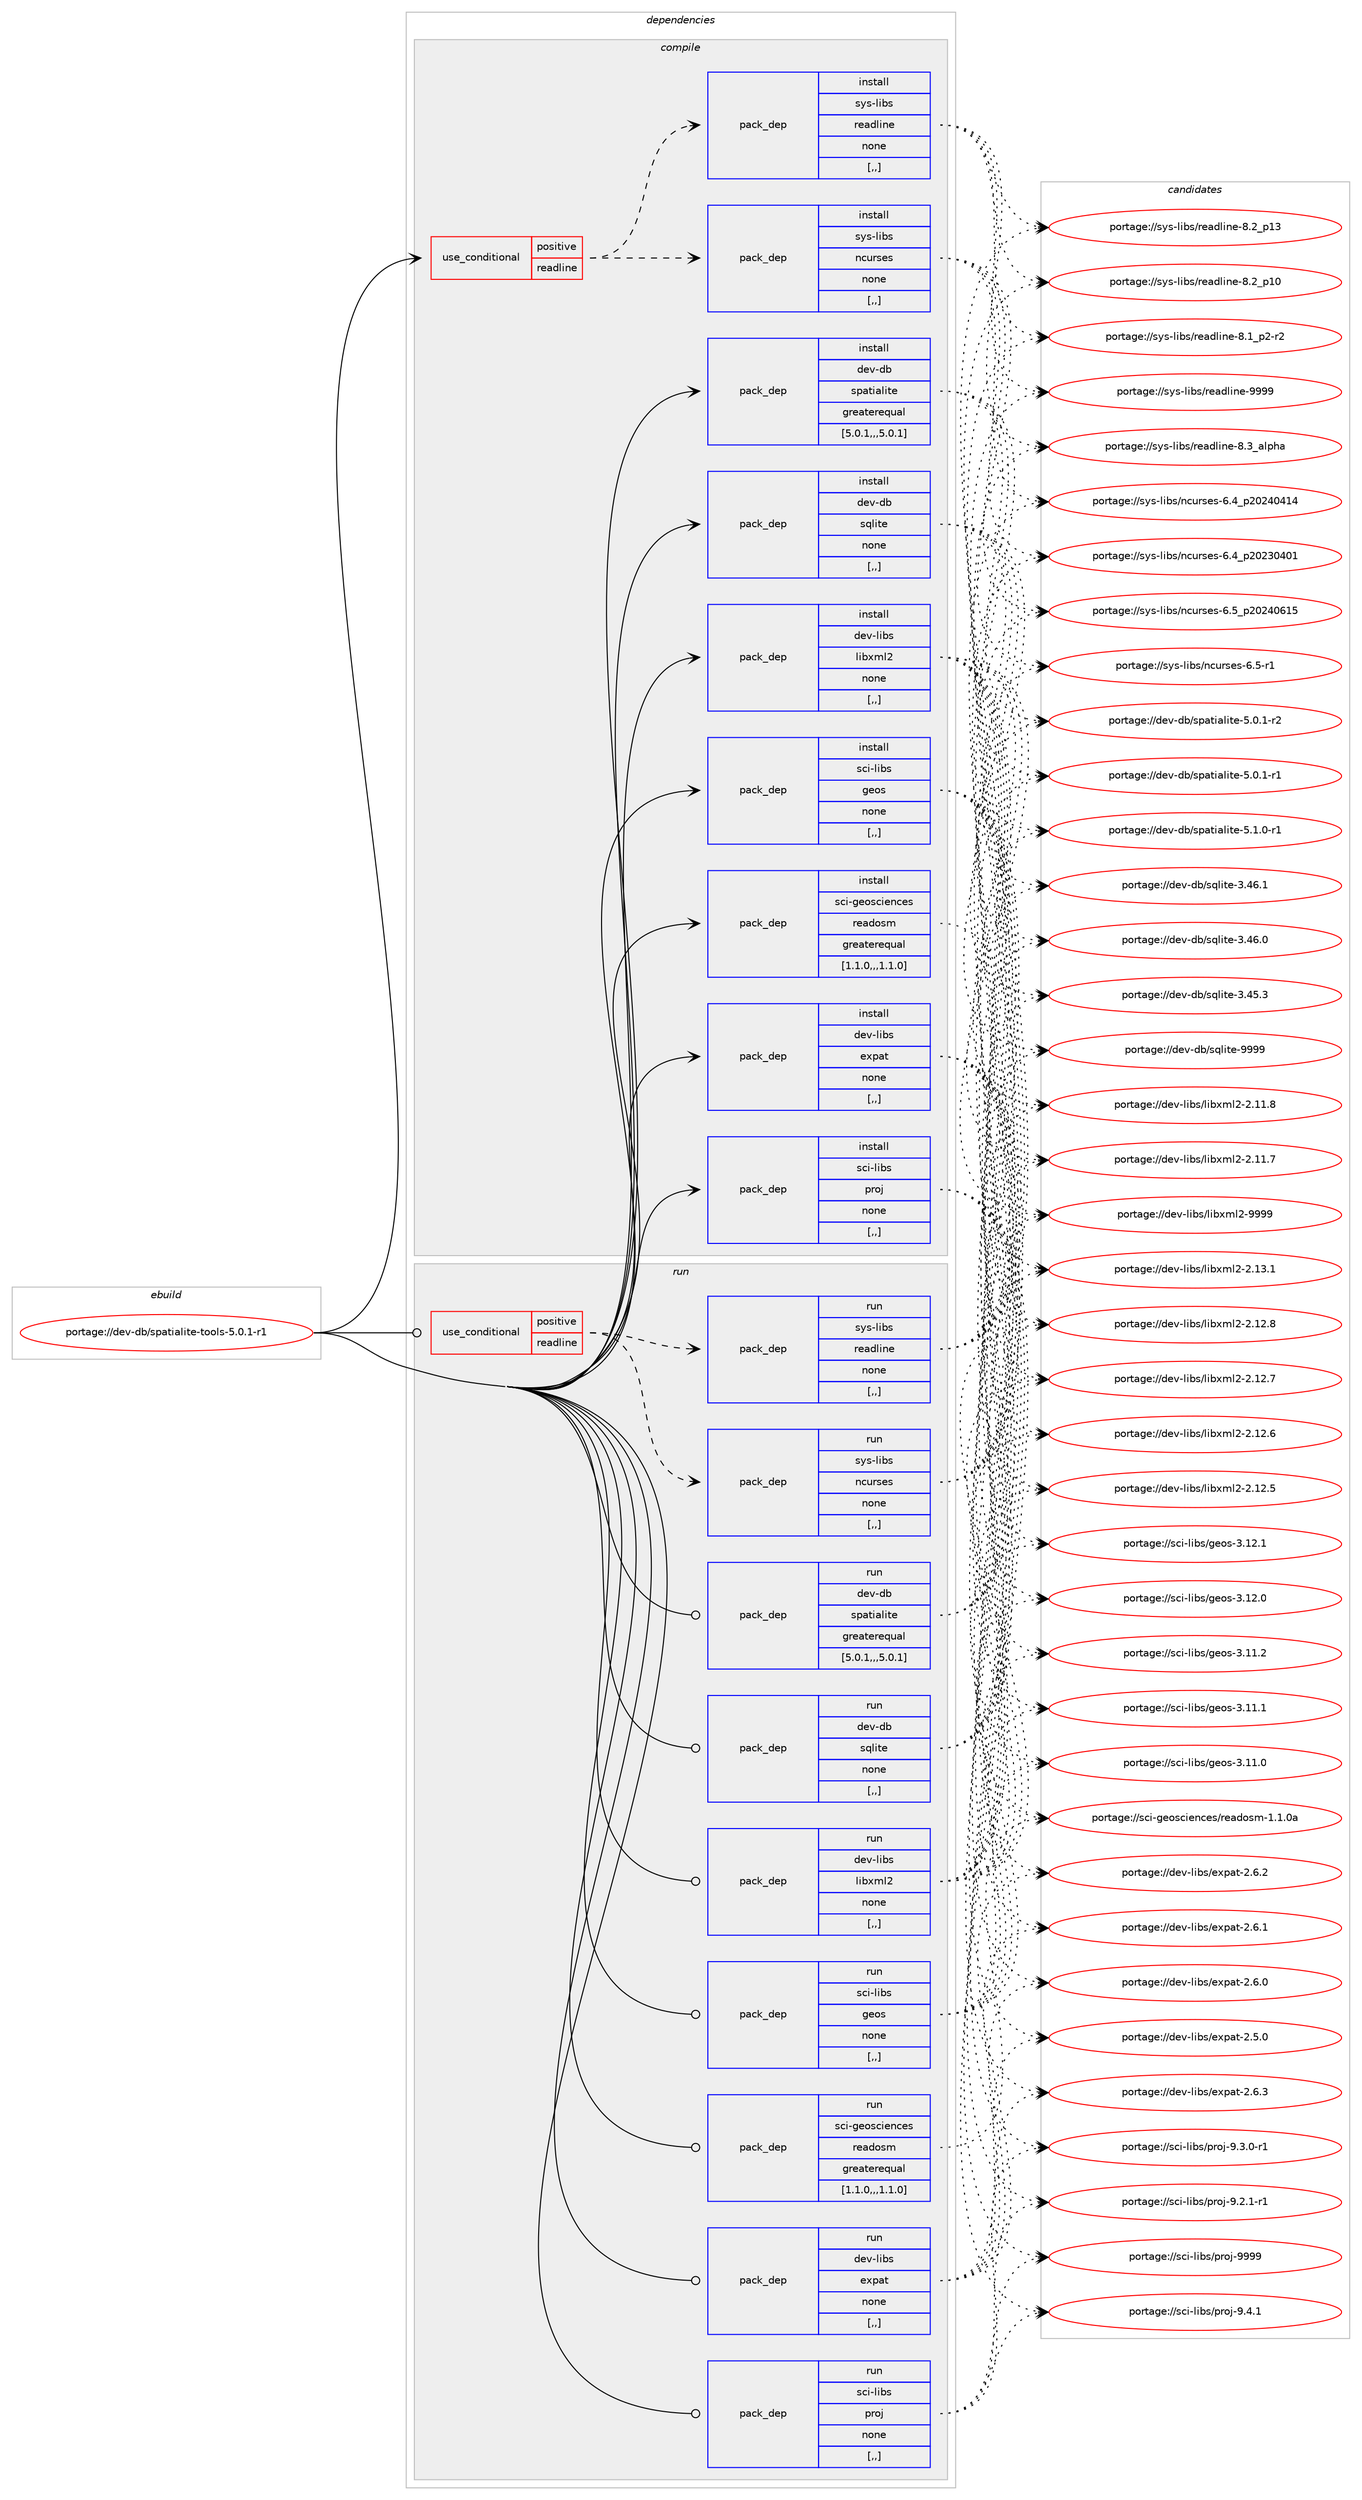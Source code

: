 digraph prolog {

# *************
# Graph options
# *************

newrank=true;
concentrate=true;
compound=true;
graph [rankdir=LR,fontname=Helvetica,fontsize=10,ranksep=1.5];#, ranksep=2.5, nodesep=0.2];
edge  [arrowhead=vee];
node  [fontname=Helvetica,fontsize=10];

# **********
# The ebuild
# **********

subgraph cluster_leftcol {
color=gray;
label=<<i>ebuild</i>>;
id [label="portage://dev-db/spatialite-tools-5.0.1-r1", color=red, width=4, href="../dev-db/spatialite-tools-5.0.1-r1.svg"];
}

# ****************
# The dependencies
# ****************

subgraph cluster_midcol {
color=gray;
label=<<i>dependencies</i>>;
subgraph cluster_compile {
fillcolor="#eeeeee";
style=filled;
label=<<i>compile</i>>;
subgraph cond148938 {
dependency564945 [label=<<TABLE BORDER="0" CELLBORDER="1" CELLSPACING="0" CELLPADDING="4"><TR><TD ROWSPAN="3" CELLPADDING="10">use_conditional</TD></TR><TR><TD>positive</TD></TR><TR><TD>readline</TD></TR></TABLE>>, shape=none, color=red];
subgraph pack411459 {
dependency564946 [label=<<TABLE BORDER="0" CELLBORDER="1" CELLSPACING="0" CELLPADDING="4" WIDTH="220"><TR><TD ROWSPAN="6" CELLPADDING="30">pack_dep</TD></TR><TR><TD WIDTH="110">install</TD></TR><TR><TD>sys-libs</TD></TR><TR><TD>ncurses</TD></TR><TR><TD>none</TD></TR><TR><TD>[,,]</TD></TR></TABLE>>, shape=none, color=blue];
}
dependency564945:e -> dependency564946:w [weight=20,style="dashed",arrowhead="vee"];
subgraph pack411460 {
dependency564947 [label=<<TABLE BORDER="0" CELLBORDER="1" CELLSPACING="0" CELLPADDING="4" WIDTH="220"><TR><TD ROWSPAN="6" CELLPADDING="30">pack_dep</TD></TR><TR><TD WIDTH="110">install</TD></TR><TR><TD>sys-libs</TD></TR><TR><TD>readline</TD></TR><TR><TD>none</TD></TR><TR><TD>[,,]</TD></TR></TABLE>>, shape=none, color=blue];
}
dependency564945:e -> dependency564947:w [weight=20,style="dashed",arrowhead="vee"];
}
id:e -> dependency564945:w [weight=20,style="solid",arrowhead="vee"];
subgraph pack411461 {
dependency564948 [label=<<TABLE BORDER="0" CELLBORDER="1" CELLSPACING="0" CELLPADDING="4" WIDTH="220"><TR><TD ROWSPAN="6" CELLPADDING="30">pack_dep</TD></TR><TR><TD WIDTH="110">install</TD></TR><TR><TD>dev-db</TD></TR><TR><TD>spatialite</TD></TR><TR><TD>greaterequal</TD></TR><TR><TD>[5.0.1,,,5.0.1]</TD></TR></TABLE>>, shape=none, color=blue];
}
id:e -> dependency564948:w [weight=20,style="solid",arrowhead="vee"];
subgraph pack411462 {
dependency564949 [label=<<TABLE BORDER="0" CELLBORDER="1" CELLSPACING="0" CELLPADDING="4" WIDTH="220"><TR><TD ROWSPAN="6" CELLPADDING="30">pack_dep</TD></TR><TR><TD WIDTH="110">install</TD></TR><TR><TD>dev-db</TD></TR><TR><TD>sqlite</TD></TR><TR><TD>none</TD></TR><TR><TD>[,,]</TD></TR></TABLE>>, shape=none, color=blue];
}
id:e -> dependency564949:w [weight=20,style="solid",arrowhead="vee"];
subgraph pack411463 {
dependency564950 [label=<<TABLE BORDER="0" CELLBORDER="1" CELLSPACING="0" CELLPADDING="4" WIDTH="220"><TR><TD ROWSPAN="6" CELLPADDING="30">pack_dep</TD></TR><TR><TD WIDTH="110">install</TD></TR><TR><TD>dev-libs</TD></TR><TR><TD>expat</TD></TR><TR><TD>none</TD></TR><TR><TD>[,,]</TD></TR></TABLE>>, shape=none, color=blue];
}
id:e -> dependency564950:w [weight=20,style="solid",arrowhead="vee"];
subgraph pack411464 {
dependency564951 [label=<<TABLE BORDER="0" CELLBORDER="1" CELLSPACING="0" CELLPADDING="4" WIDTH="220"><TR><TD ROWSPAN="6" CELLPADDING="30">pack_dep</TD></TR><TR><TD WIDTH="110">install</TD></TR><TR><TD>dev-libs</TD></TR><TR><TD>libxml2</TD></TR><TR><TD>none</TD></TR><TR><TD>[,,]</TD></TR></TABLE>>, shape=none, color=blue];
}
id:e -> dependency564951:w [weight=20,style="solid",arrowhead="vee"];
subgraph pack411465 {
dependency564952 [label=<<TABLE BORDER="0" CELLBORDER="1" CELLSPACING="0" CELLPADDING="4" WIDTH="220"><TR><TD ROWSPAN="6" CELLPADDING="30">pack_dep</TD></TR><TR><TD WIDTH="110">install</TD></TR><TR><TD>sci-geosciences</TD></TR><TR><TD>readosm</TD></TR><TR><TD>greaterequal</TD></TR><TR><TD>[1.1.0,,,1.1.0]</TD></TR></TABLE>>, shape=none, color=blue];
}
id:e -> dependency564952:w [weight=20,style="solid",arrowhead="vee"];
subgraph pack411466 {
dependency564953 [label=<<TABLE BORDER="0" CELLBORDER="1" CELLSPACING="0" CELLPADDING="4" WIDTH="220"><TR><TD ROWSPAN="6" CELLPADDING="30">pack_dep</TD></TR><TR><TD WIDTH="110">install</TD></TR><TR><TD>sci-libs</TD></TR><TR><TD>geos</TD></TR><TR><TD>none</TD></TR><TR><TD>[,,]</TD></TR></TABLE>>, shape=none, color=blue];
}
id:e -> dependency564953:w [weight=20,style="solid",arrowhead="vee"];
subgraph pack411467 {
dependency564954 [label=<<TABLE BORDER="0" CELLBORDER="1" CELLSPACING="0" CELLPADDING="4" WIDTH="220"><TR><TD ROWSPAN="6" CELLPADDING="30">pack_dep</TD></TR><TR><TD WIDTH="110">install</TD></TR><TR><TD>sci-libs</TD></TR><TR><TD>proj</TD></TR><TR><TD>none</TD></TR><TR><TD>[,,]</TD></TR></TABLE>>, shape=none, color=blue];
}
id:e -> dependency564954:w [weight=20,style="solid",arrowhead="vee"];
}
subgraph cluster_compileandrun {
fillcolor="#eeeeee";
style=filled;
label=<<i>compile and run</i>>;
}
subgraph cluster_run {
fillcolor="#eeeeee";
style=filled;
label=<<i>run</i>>;
subgraph cond148939 {
dependency564955 [label=<<TABLE BORDER="0" CELLBORDER="1" CELLSPACING="0" CELLPADDING="4"><TR><TD ROWSPAN="3" CELLPADDING="10">use_conditional</TD></TR><TR><TD>positive</TD></TR><TR><TD>readline</TD></TR></TABLE>>, shape=none, color=red];
subgraph pack411468 {
dependency564956 [label=<<TABLE BORDER="0" CELLBORDER="1" CELLSPACING="0" CELLPADDING="4" WIDTH="220"><TR><TD ROWSPAN="6" CELLPADDING="30">pack_dep</TD></TR><TR><TD WIDTH="110">run</TD></TR><TR><TD>sys-libs</TD></TR><TR><TD>ncurses</TD></TR><TR><TD>none</TD></TR><TR><TD>[,,]</TD></TR></TABLE>>, shape=none, color=blue];
}
dependency564955:e -> dependency564956:w [weight=20,style="dashed",arrowhead="vee"];
subgraph pack411469 {
dependency564957 [label=<<TABLE BORDER="0" CELLBORDER="1" CELLSPACING="0" CELLPADDING="4" WIDTH="220"><TR><TD ROWSPAN="6" CELLPADDING="30">pack_dep</TD></TR><TR><TD WIDTH="110">run</TD></TR><TR><TD>sys-libs</TD></TR><TR><TD>readline</TD></TR><TR><TD>none</TD></TR><TR><TD>[,,]</TD></TR></TABLE>>, shape=none, color=blue];
}
dependency564955:e -> dependency564957:w [weight=20,style="dashed",arrowhead="vee"];
}
id:e -> dependency564955:w [weight=20,style="solid",arrowhead="odot"];
subgraph pack411470 {
dependency564958 [label=<<TABLE BORDER="0" CELLBORDER="1" CELLSPACING="0" CELLPADDING="4" WIDTH="220"><TR><TD ROWSPAN="6" CELLPADDING="30">pack_dep</TD></TR><TR><TD WIDTH="110">run</TD></TR><TR><TD>dev-db</TD></TR><TR><TD>spatialite</TD></TR><TR><TD>greaterequal</TD></TR><TR><TD>[5.0.1,,,5.0.1]</TD></TR></TABLE>>, shape=none, color=blue];
}
id:e -> dependency564958:w [weight=20,style="solid",arrowhead="odot"];
subgraph pack411471 {
dependency564959 [label=<<TABLE BORDER="0" CELLBORDER="1" CELLSPACING="0" CELLPADDING="4" WIDTH="220"><TR><TD ROWSPAN="6" CELLPADDING="30">pack_dep</TD></TR><TR><TD WIDTH="110">run</TD></TR><TR><TD>dev-db</TD></TR><TR><TD>sqlite</TD></TR><TR><TD>none</TD></TR><TR><TD>[,,]</TD></TR></TABLE>>, shape=none, color=blue];
}
id:e -> dependency564959:w [weight=20,style="solid",arrowhead="odot"];
subgraph pack411472 {
dependency564960 [label=<<TABLE BORDER="0" CELLBORDER="1" CELLSPACING="0" CELLPADDING="4" WIDTH="220"><TR><TD ROWSPAN="6" CELLPADDING="30">pack_dep</TD></TR><TR><TD WIDTH="110">run</TD></TR><TR><TD>dev-libs</TD></TR><TR><TD>expat</TD></TR><TR><TD>none</TD></TR><TR><TD>[,,]</TD></TR></TABLE>>, shape=none, color=blue];
}
id:e -> dependency564960:w [weight=20,style="solid",arrowhead="odot"];
subgraph pack411473 {
dependency564961 [label=<<TABLE BORDER="0" CELLBORDER="1" CELLSPACING="0" CELLPADDING="4" WIDTH="220"><TR><TD ROWSPAN="6" CELLPADDING="30">pack_dep</TD></TR><TR><TD WIDTH="110">run</TD></TR><TR><TD>dev-libs</TD></TR><TR><TD>libxml2</TD></TR><TR><TD>none</TD></TR><TR><TD>[,,]</TD></TR></TABLE>>, shape=none, color=blue];
}
id:e -> dependency564961:w [weight=20,style="solid",arrowhead="odot"];
subgraph pack411474 {
dependency564962 [label=<<TABLE BORDER="0" CELLBORDER="1" CELLSPACING="0" CELLPADDING="4" WIDTH="220"><TR><TD ROWSPAN="6" CELLPADDING="30">pack_dep</TD></TR><TR><TD WIDTH="110">run</TD></TR><TR><TD>sci-geosciences</TD></TR><TR><TD>readosm</TD></TR><TR><TD>greaterequal</TD></TR><TR><TD>[1.1.0,,,1.1.0]</TD></TR></TABLE>>, shape=none, color=blue];
}
id:e -> dependency564962:w [weight=20,style="solid",arrowhead="odot"];
subgraph pack411475 {
dependency564963 [label=<<TABLE BORDER="0" CELLBORDER="1" CELLSPACING="0" CELLPADDING="4" WIDTH="220"><TR><TD ROWSPAN="6" CELLPADDING="30">pack_dep</TD></TR><TR><TD WIDTH="110">run</TD></TR><TR><TD>sci-libs</TD></TR><TR><TD>geos</TD></TR><TR><TD>none</TD></TR><TR><TD>[,,]</TD></TR></TABLE>>, shape=none, color=blue];
}
id:e -> dependency564963:w [weight=20,style="solid",arrowhead="odot"];
subgraph pack411476 {
dependency564964 [label=<<TABLE BORDER="0" CELLBORDER="1" CELLSPACING="0" CELLPADDING="4" WIDTH="220"><TR><TD ROWSPAN="6" CELLPADDING="30">pack_dep</TD></TR><TR><TD WIDTH="110">run</TD></TR><TR><TD>sci-libs</TD></TR><TR><TD>proj</TD></TR><TR><TD>none</TD></TR><TR><TD>[,,]</TD></TR></TABLE>>, shape=none, color=blue];
}
id:e -> dependency564964:w [weight=20,style="solid",arrowhead="odot"];
}
}

# **************
# The candidates
# **************

subgraph cluster_choices {
rank=same;
color=gray;
label=<<i>candidates</i>>;

subgraph choice411459 {
color=black;
nodesep=1;
choice1151211154510810598115471109911711411510111545544653951125048505248544953 [label="portage://sys-libs/ncurses-6.5_p20240615", color=red, width=4,href="../sys-libs/ncurses-6.5_p20240615.svg"];
choice11512111545108105981154711099117114115101115455446534511449 [label="portage://sys-libs/ncurses-6.5-r1", color=red, width=4,href="../sys-libs/ncurses-6.5-r1.svg"];
choice1151211154510810598115471109911711411510111545544652951125048505248524952 [label="portage://sys-libs/ncurses-6.4_p20240414", color=red, width=4,href="../sys-libs/ncurses-6.4_p20240414.svg"];
choice1151211154510810598115471109911711411510111545544652951125048505148524849 [label="portage://sys-libs/ncurses-6.4_p20230401", color=red, width=4,href="../sys-libs/ncurses-6.4_p20230401.svg"];
dependency564946:e -> choice1151211154510810598115471109911711411510111545544653951125048505248544953:w [style=dotted,weight="100"];
dependency564946:e -> choice11512111545108105981154711099117114115101115455446534511449:w [style=dotted,weight="100"];
dependency564946:e -> choice1151211154510810598115471109911711411510111545544652951125048505248524952:w [style=dotted,weight="100"];
dependency564946:e -> choice1151211154510810598115471109911711411510111545544652951125048505148524849:w [style=dotted,weight="100"];
}
subgraph choice411460 {
color=black;
nodesep=1;
choice115121115451081059811547114101971001081051101014557575757 [label="portage://sys-libs/readline-9999", color=red, width=4,href="../sys-libs/readline-9999.svg"];
choice1151211154510810598115471141019710010810511010145564651959710811210497 [label="portage://sys-libs/readline-8.3_alpha", color=red, width=4,href="../sys-libs/readline-8.3_alpha.svg"];
choice1151211154510810598115471141019710010810511010145564650951124951 [label="portage://sys-libs/readline-8.2_p13", color=red, width=4,href="../sys-libs/readline-8.2_p13.svg"];
choice1151211154510810598115471141019710010810511010145564650951124948 [label="portage://sys-libs/readline-8.2_p10", color=red, width=4,href="../sys-libs/readline-8.2_p10.svg"];
choice115121115451081059811547114101971001081051101014556464995112504511450 [label="portage://sys-libs/readline-8.1_p2-r2", color=red, width=4,href="../sys-libs/readline-8.1_p2-r2.svg"];
dependency564947:e -> choice115121115451081059811547114101971001081051101014557575757:w [style=dotted,weight="100"];
dependency564947:e -> choice1151211154510810598115471141019710010810511010145564651959710811210497:w [style=dotted,weight="100"];
dependency564947:e -> choice1151211154510810598115471141019710010810511010145564650951124951:w [style=dotted,weight="100"];
dependency564947:e -> choice1151211154510810598115471141019710010810511010145564650951124948:w [style=dotted,weight="100"];
dependency564947:e -> choice115121115451081059811547114101971001081051101014556464995112504511450:w [style=dotted,weight="100"];
}
subgraph choice411461 {
color=black;
nodesep=1;
choice10010111845100984711511297116105971081051161014553464946484511449 [label="portage://dev-db/spatialite-5.1.0-r1", color=red, width=4,href="../dev-db/spatialite-5.1.0-r1.svg"];
choice10010111845100984711511297116105971081051161014553464846494511450 [label="portage://dev-db/spatialite-5.0.1-r2", color=red, width=4,href="../dev-db/spatialite-5.0.1-r2.svg"];
choice10010111845100984711511297116105971081051161014553464846494511449 [label="portage://dev-db/spatialite-5.0.1-r1", color=red, width=4,href="../dev-db/spatialite-5.0.1-r1.svg"];
dependency564948:e -> choice10010111845100984711511297116105971081051161014553464946484511449:w [style=dotted,weight="100"];
dependency564948:e -> choice10010111845100984711511297116105971081051161014553464846494511450:w [style=dotted,weight="100"];
dependency564948:e -> choice10010111845100984711511297116105971081051161014553464846494511449:w [style=dotted,weight="100"];
}
subgraph choice411462 {
color=black;
nodesep=1;
choice1001011184510098471151131081051161014557575757 [label="portage://dev-db/sqlite-9999", color=red, width=4,href="../dev-db/sqlite-9999.svg"];
choice10010111845100984711511310810511610145514652544649 [label="portage://dev-db/sqlite-3.46.1", color=red, width=4,href="../dev-db/sqlite-3.46.1.svg"];
choice10010111845100984711511310810511610145514652544648 [label="portage://dev-db/sqlite-3.46.0", color=red, width=4,href="../dev-db/sqlite-3.46.0.svg"];
choice10010111845100984711511310810511610145514652534651 [label="portage://dev-db/sqlite-3.45.3", color=red, width=4,href="../dev-db/sqlite-3.45.3.svg"];
dependency564949:e -> choice1001011184510098471151131081051161014557575757:w [style=dotted,weight="100"];
dependency564949:e -> choice10010111845100984711511310810511610145514652544649:w [style=dotted,weight="100"];
dependency564949:e -> choice10010111845100984711511310810511610145514652544648:w [style=dotted,weight="100"];
dependency564949:e -> choice10010111845100984711511310810511610145514652534651:w [style=dotted,weight="100"];
}
subgraph choice411463 {
color=black;
nodesep=1;
choice10010111845108105981154710112011297116455046544651 [label="portage://dev-libs/expat-2.6.3", color=red, width=4,href="../dev-libs/expat-2.6.3.svg"];
choice10010111845108105981154710112011297116455046544650 [label="portage://dev-libs/expat-2.6.2", color=red, width=4,href="../dev-libs/expat-2.6.2.svg"];
choice10010111845108105981154710112011297116455046544649 [label="portage://dev-libs/expat-2.6.1", color=red, width=4,href="../dev-libs/expat-2.6.1.svg"];
choice10010111845108105981154710112011297116455046544648 [label="portage://dev-libs/expat-2.6.0", color=red, width=4,href="../dev-libs/expat-2.6.0.svg"];
choice10010111845108105981154710112011297116455046534648 [label="portage://dev-libs/expat-2.5.0", color=red, width=4,href="../dev-libs/expat-2.5.0.svg"];
dependency564950:e -> choice10010111845108105981154710112011297116455046544651:w [style=dotted,weight="100"];
dependency564950:e -> choice10010111845108105981154710112011297116455046544650:w [style=dotted,weight="100"];
dependency564950:e -> choice10010111845108105981154710112011297116455046544649:w [style=dotted,weight="100"];
dependency564950:e -> choice10010111845108105981154710112011297116455046544648:w [style=dotted,weight="100"];
dependency564950:e -> choice10010111845108105981154710112011297116455046534648:w [style=dotted,weight="100"];
}
subgraph choice411464 {
color=black;
nodesep=1;
choice10010111845108105981154710810598120109108504557575757 [label="portage://dev-libs/libxml2-9999", color=red, width=4,href="../dev-libs/libxml2-9999.svg"];
choice100101118451081059811547108105981201091085045504649514649 [label="portage://dev-libs/libxml2-2.13.1", color=red, width=4,href="../dev-libs/libxml2-2.13.1.svg"];
choice100101118451081059811547108105981201091085045504649504656 [label="portage://dev-libs/libxml2-2.12.8", color=red, width=4,href="../dev-libs/libxml2-2.12.8.svg"];
choice100101118451081059811547108105981201091085045504649504655 [label="portage://dev-libs/libxml2-2.12.7", color=red, width=4,href="../dev-libs/libxml2-2.12.7.svg"];
choice100101118451081059811547108105981201091085045504649504654 [label="portage://dev-libs/libxml2-2.12.6", color=red, width=4,href="../dev-libs/libxml2-2.12.6.svg"];
choice100101118451081059811547108105981201091085045504649504653 [label="portage://dev-libs/libxml2-2.12.5", color=red, width=4,href="../dev-libs/libxml2-2.12.5.svg"];
choice100101118451081059811547108105981201091085045504649494656 [label="portage://dev-libs/libxml2-2.11.8", color=red, width=4,href="../dev-libs/libxml2-2.11.8.svg"];
choice100101118451081059811547108105981201091085045504649494655 [label="portage://dev-libs/libxml2-2.11.7", color=red, width=4,href="../dev-libs/libxml2-2.11.7.svg"];
dependency564951:e -> choice10010111845108105981154710810598120109108504557575757:w [style=dotted,weight="100"];
dependency564951:e -> choice100101118451081059811547108105981201091085045504649514649:w [style=dotted,weight="100"];
dependency564951:e -> choice100101118451081059811547108105981201091085045504649504656:w [style=dotted,weight="100"];
dependency564951:e -> choice100101118451081059811547108105981201091085045504649504655:w [style=dotted,weight="100"];
dependency564951:e -> choice100101118451081059811547108105981201091085045504649504654:w [style=dotted,weight="100"];
dependency564951:e -> choice100101118451081059811547108105981201091085045504649504653:w [style=dotted,weight="100"];
dependency564951:e -> choice100101118451081059811547108105981201091085045504649494656:w [style=dotted,weight="100"];
dependency564951:e -> choice100101118451081059811547108105981201091085045504649494655:w [style=dotted,weight="100"];
}
subgraph choice411465 {
color=black;
nodesep=1;
choice11599105451031011111159910510111099101115471141019710011111510945494649464897 [label="portage://sci-geosciences/readosm-1.1.0a", color=red, width=4,href="../sci-geosciences/readosm-1.1.0a.svg"];
dependency564952:e -> choice11599105451031011111159910510111099101115471141019710011111510945494649464897:w [style=dotted,weight="100"];
}
subgraph choice411466 {
color=black;
nodesep=1;
choice1159910545108105981154710310111111545514649504649 [label="portage://sci-libs/geos-3.12.1", color=red, width=4,href="../sci-libs/geos-3.12.1.svg"];
choice1159910545108105981154710310111111545514649504648 [label="portage://sci-libs/geos-3.12.0", color=red, width=4,href="../sci-libs/geos-3.12.0.svg"];
choice1159910545108105981154710310111111545514649494650 [label="portage://sci-libs/geos-3.11.2", color=red, width=4,href="../sci-libs/geos-3.11.2.svg"];
choice1159910545108105981154710310111111545514649494649 [label="portage://sci-libs/geos-3.11.1", color=red, width=4,href="../sci-libs/geos-3.11.1.svg"];
choice1159910545108105981154710310111111545514649494648 [label="portage://sci-libs/geos-3.11.0", color=red, width=4,href="../sci-libs/geos-3.11.0.svg"];
dependency564953:e -> choice1159910545108105981154710310111111545514649504649:w [style=dotted,weight="100"];
dependency564953:e -> choice1159910545108105981154710310111111545514649504648:w [style=dotted,weight="100"];
dependency564953:e -> choice1159910545108105981154710310111111545514649494650:w [style=dotted,weight="100"];
dependency564953:e -> choice1159910545108105981154710310111111545514649494649:w [style=dotted,weight="100"];
dependency564953:e -> choice1159910545108105981154710310111111545514649494648:w [style=dotted,weight="100"];
}
subgraph choice411467 {
color=black;
nodesep=1;
choice115991054510810598115471121141111064557575757 [label="portage://sci-libs/proj-9999", color=red, width=4,href="../sci-libs/proj-9999.svg"];
choice11599105451081059811547112114111106455746524649 [label="portage://sci-libs/proj-9.4.1", color=red, width=4,href="../sci-libs/proj-9.4.1.svg"];
choice115991054510810598115471121141111064557465146484511449 [label="portage://sci-libs/proj-9.3.0-r1", color=red, width=4,href="../sci-libs/proj-9.3.0-r1.svg"];
choice115991054510810598115471121141111064557465046494511449 [label="portage://sci-libs/proj-9.2.1-r1", color=red, width=4,href="../sci-libs/proj-9.2.1-r1.svg"];
dependency564954:e -> choice115991054510810598115471121141111064557575757:w [style=dotted,weight="100"];
dependency564954:e -> choice11599105451081059811547112114111106455746524649:w [style=dotted,weight="100"];
dependency564954:e -> choice115991054510810598115471121141111064557465146484511449:w [style=dotted,weight="100"];
dependency564954:e -> choice115991054510810598115471121141111064557465046494511449:w [style=dotted,weight="100"];
}
subgraph choice411468 {
color=black;
nodesep=1;
choice1151211154510810598115471109911711411510111545544653951125048505248544953 [label="portage://sys-libs/ncurses-6.5_p20240615", color=red, width=4,href="../sys-libs/ncurses-6.5_p20240615.svg"];
choice11512111545108105981154711099117114115101115455446534511449 [label="portage://sys-libs/ncurses-6.5-r1", color=red, width=4,href="../sys-libs/ncurses-6.5-r1.svg"];
choice1151211154510810598115471109911711411510111545544652951125048505248524952 [label="portage://sys-libs/ncurses-6.4_p20240414", color=red, width=4,href="../sys-libs/ncurses-6.4_p20240414.svg"];
choice1151211154510810598115471109911711411510111545544652951125048505148524849 [label="portage://sys-libs/ncurses-6.4_p20230401", color=red, width=4,href="../sys-libs/ncurses-6.4_p20230401.svg"];
dependency564956:e -> choice1151211154510810598115471109911711411510111545544653951125048505248544953:w [style=dotted,weight="100"];
dependency564956:e -> choice11512111545108105981154711099117114115101115455446534511449:w [style=dotted,weight="100"];
dependency564956:e -> choice1151211154510810598115471109911711411510111545544652951125048505248524952:w [style=dotted,weight="100"];
dependency564956:e -> choice1151211154510810598115471109911711411510111545544652951125048505148524849:w [style=dotted,weight="100"];
}
subgraph choice411469 {
color=black;
nodesep=1;
choice115121115451081059811547114101971001081051101014557575757 [label="portage://sys-libs/readline-9999", color=red, width=4,href="../sys-libs/readline-9999.svg"];
choice1151211154510810598115471141019710010810511010145564651959710811210497 [label="portage://sys-libs/readline-8.3_alpha", color=red, width=4,href="../sys-libs/readline-8.3_alpha.svg"];
choice1151211154510810598115471141019710010810511010145564650951124951 [label="portage://sys-libs/readline-8.2_p13", color=red, width=4,href="../sys-libs/readline-8.2_p13.svg"];
choice1151211154510810598115471141019710010810511010145564650951124948 [label="portage://sys-libs/readline-8.2_p10", color=red, width=4,href="../sys-libs/readline-8.2_p10.svg"];
choice115121115451081059811547114101971001081051101014556464995112504511450 [label="portage://sys-libs/readline-8.1_p2-r2", color=red, width=4,href="../sys-libs/readline-8.1_p2-r2.svg"];
dependency564957:e -> choice115121115451081059811547114101971001081051101014557575757:w [style=dotted,weight="100"];
dependency564957:e -> choice1151211154510810598115471141019710010810511010145564651959710811210497:w [style=dotted,weight="100"];
dependency564957:e -> choice1151211154510810598115471141019710010810511010145564650951124951:w [style=dotted,weight="100"];
dependency564957:e -> choice1151211154510810598115471141019710010810511010145564650951124948:w [style=dotted,weight="100"];
dependency564957:e -> choice115121115451081059811547114101971001081051101014556464995112504511450:w [style=dotted,weight="100"];
}
subgraph choice411470 {
color=black;
nodesep=1;
choice10010111845100984711511297116105971081051161014553464946484511449 [label="portage://dev-db/spatialite-5.1.0-r1", color=red, width=4,href="../dev-db/spatialite-5.1.0-r1.svg"];
choice10010111845100984711511297116105971081051161014553464846494511450 [label="portage://dev-db/spatialite-5.0.1-r2", color=red, width=4,href="../dev-db/spatialite-5.0.1-r2.svg"];
choice10010111845100984711511297116105971081051161014553464846494511449 [label="portage://dev-db/spatialite-5.0.1-r1", color=red, width=4,href="../dev-db/spatialite-5.0.1-r1.svg"];
dependency564958:e -> choice10010111845100984711511297116105971081051161014553464946484511449:w [style=dotted,weight="100"];
dependency564958:e -> choice10010111845100984711511297116105971081051161014553464846494511450:w [style=dotted,weight="100"];
dependency564958:e -> choice10010111845100984711511297116105971081051161014553464846494511449:w [style=dotted,weight="100"];
}
subgraph choice411471 {
color=black;
nodesep=1;
choice1001011184510098471151131081051161014557575757 [label="portage://dev-db/sqlite-9999", color=red, width=4,href="../dev-db/sqlite-9999.svg"];
choice10010111845100984711511310810511610145514652544649 [label="portage://dev-db/sqlite-3.46.1", color=red, width=4,href="../dev-db/sqlite-3.46.1.svg"];
choice10010111845100984711511310810511610145514652544648 [label="portage://dev-db/sqlite-3.46.0", color=red, width=4,href="../dev-db/sqlite-3.46.0.svg"];
choice10010111845100984711511310810511610145514652534651 [label="portage://dev-db/sqlite-3.45.3", color=red, width=4,href="../dev-db/sqlite-3.45.3.svg"];
dependency564959:e -> choice1001011184510098471151131081051161014557575757:w [style=dotted,weight="100"];
dependency564959:e -> choice10010111845100984711511310810511610145514652544649:w [style=dotted,weight="100"];
dependency564959:e -> choice10010111845100984711511310810511610145514652544648:w [style=dotted,weight="100"];
dependency564959:e -> choice10010111845100984711511310810511610145514652534651:w [style=dotted,weight="100"];
}
subgraph choice411472 {
color=black;
nodesep=1;
choice10010111845108105981154710112011297116455046544651 [label="portage://dev-libs/expat-2.6.3", color=red, width=4,href="../dev-libs/expat-2.6.3.svg"];
choice10010111845108105981154710112011297116455046544650 [label="portage://dev-libs/expat-2.6.2", color=red, width=4,href="../dev-libs/expat-2.6.2.svg"];
choice10010111845108105981154710112011297116455046544649 [label="portage://dev-libs/expat-2.6.1", color=red, width=4,href="../dev-libs/expat-2.6.1.svg"];
choice10010111845108105981154710112011297116455046544648 [label="portage://dev-libs/expat-2.6.0", color=red, width=4,href="../dev-libs/expat-2.6.0.svg"];
choice10010111845108105981154710112011297116455046534648 [label="portage://dev-libs/expat-2.5.0", color=red, width=4,href="../dev-libs/expat-2.5.0.svg"];
dependency564960:e -> choice10010111845108105981154710112011297116455046544651:w [style=dotted,weight="100"];
dependency564960:e -> choice10010111845108105981154710112011297116455046544650:w [style=dotted,weight="100"];
dependency564960:e -> choice10010111845108105981154710112011297116455046544649:w [style=dotted,weight="100"];
dependency564960:e -> choice10010111845108105981154710112011297116455046544648:w [style=dotted,weight="100"];
dependency564960:e -> choice10010111845108105981154710112011297116455046534648:w [style=dotted,weight="100"];
}
subgraph choice411473 {
color=black;
nodesep=1;
choice10010111845108105981154710810598120109108504557575757 [label="portage://dev-libs/libxml2-9999", color=red, width=4,href="../dev-libs/libxml2-9999.svg"];
choice100101118451081059811547108105981201091085045504649514649 [label="portage://dev-libs/libxml2-2.13.1", color=red, width=4,href="../dev-libs/libxml2-2.13.1.svg"];
choice100101118451081059811547108105981201091085045504649504656 [label="portage://dev-libs/libxml2-2.12.8", color=red, width=4,href="../dev-libs/libxml2-2.12.8.svg"];
choice100101118451081059811547108105981201091085045504649504655 [label="portage://dev-libs/libxml2-2.12.7", color=red, width=4,href="../dev-libs/libxml2-2.12.7.svg"];
choice100101118451081059811547108105981201091085045504649504654 [label="portage://dev-libs/libxml2-2.12.6", color=red, width=4,href="../dev-libs/libxml2-2.12.6.svg"];
choice100101118451081059811547108105981201091085045504649504653 [label="portage://dev-libs/libxml2-2.12.5", color=red, width=4,href="../dev-libs/libxml2-2.12.5.svg"];
choice100101118451081059811547108105981201091085045504649494656 [label="portage://dev-libs/libxml2-2.11.8", color=red, width=4,href="../dev-libs/libxml2-2.11.8.svg"];
choice100101118451081059811547108105981201091085045504649494655 [label="portage://dev-libs/libxml2-2.11.7", color=red, width=4,href="../dev-libs/libxml2-2.11.7.svg"];
dependency564961:e -> choice10010111845108105981154710810598120109108504557575757:w [style=dotted,weight="100"];
dependency564961:e -> choice100101118451081059811547108105981201091085045504649514649:w [style=dotted,weight="100"];
dependency564961:e -> choice100101118451081059811547108105981201091085045504649504656:w [style=dotted,weight="100"];
dependency564961:e -> choice100101118451081059811547108105981201091085045504649504655:w [style=dotted,weight="100"];
dependency564961:e -> choice100101118451081059811547108105981201091085045504649504654:w [style=dotted,weight="100"];
dependency564961:e -> choice100101118451081059811547108105981201091085045504649504653:w [style=dotted,weight="100"];
dependency564961:e -> choice100101118451081059811547108105981201091085045504649494656:w [style=dotted,weight="100"];
dependency564961:e -> choice100101118451081059811547108105981201091085045504649494655:w [style=dotted,weight="100"];
}
subgraph choice411474 {
color=black;
nodesep=1;
choice11599105451031011111159910510111099101115471141019710011111510945494649464897 [label="portage://sci-geosciences/readosm-1.1.0a", color=red, width=4,href="../sci-geosciences/readosm-1.1.0a.svg"];
dependency564962:e -> choice11599105451031011111159910510111099101115471141019710011111510945494649464897:w [style=dotted,weight="100"];
}
subgraph choice411475 {
color=black;
nodesep=1;
choice1159910545108105981154710310111111545514649504649 [label="portage://sci-libs/geos-3.12.1", color=red, width=4,href="../sci-libs/geos-3.12.1.svg"];
choice1159910545108105981154710310111111545514649504648 [label="portage://sci-libs/geos-3.12.0", color=red, width=4,href="../sci-libs/geos-3.12.0.svg"];
choice1159910545108105981154710310111111545514649494650 [label="portage://sci-libs/geos-3.11.2", color=red, width=4,href="../sci-libs/geos-3.11.2.svg"];
choice1159910545108105981154710310111111545514649494649 [label="portage://sci-libs/geos-3.11.1", color=red, width=4,href="../sci-libs/geos-3.11.1.svg"];
choice1159910545108105981154710310111111545514649494648 [label="portage://sci-libs/geos-3.11.0", color=red, width=4,href="../sci-libs/geos-3.11.0.svg"];
dependency564963:e -> choice1159910545108105981154710310111111545514649504649:w [style=dotted,weight="100"];
dependency564963:e -> choice1159910545108105981154710310111111545514649504648:w [style=dotted,weight="100"];
dependency564963:e -> choice1159910545108105981154710310111111545514649494650:w [style=dotted,weight="100"];
dependency564963:e -> choice1159910545108105981154710310111111545514649494649:w [style=dotted,weight="100"];
dependency564963:e -> choice1159910545108105981154710310111111545514649494648:w [style=dotted,weight="100"];
}
subgraph choice411476 {
color=black;
nodesep=1;
choice115991054510810598115471121141111064557575757 [label="portage://sci-libs/proj-9999", color=red, width=4,href="../sci-libs/proj-9999.svg"];
choice11599105451081059811547112114111106455746524649 [label="portage://sci-libs/proj-9.4.1", color=red, width=4,href="../sci-libs/proj-9.4.1.svg"];
choice115991054510810598115471121141111064557465146484511449 [label="portage://sci-libs/proj-9.3.0-r1", color=red, width=4,href="../sci-libs/proj-9.3.0-r1.svg"];
choice115991054510810598115471121141111064557465046494511449 [label="portage://sci-libs/proj-9.2.1-r1", color=red, width=4,href="../sci-libs/proj-9.2.1-r1.svg"];
dependency564964:e -> choice115991054510810598115471121141111064557575757:w [style=dotted,weight="100"];
dependency564964:e -> choice11599105451081059811547112114111106455746524649:w [style=dotted,weight="100"];
dependency564964:e -> choice115991054510810598115471121141111064557465146484511449:w [style=dotted,weight="100"];
dependency564964:e -> choice115991054510810598115471121141111064557465046494511449:w [style=dotted,weight="100"];
}
}

}
